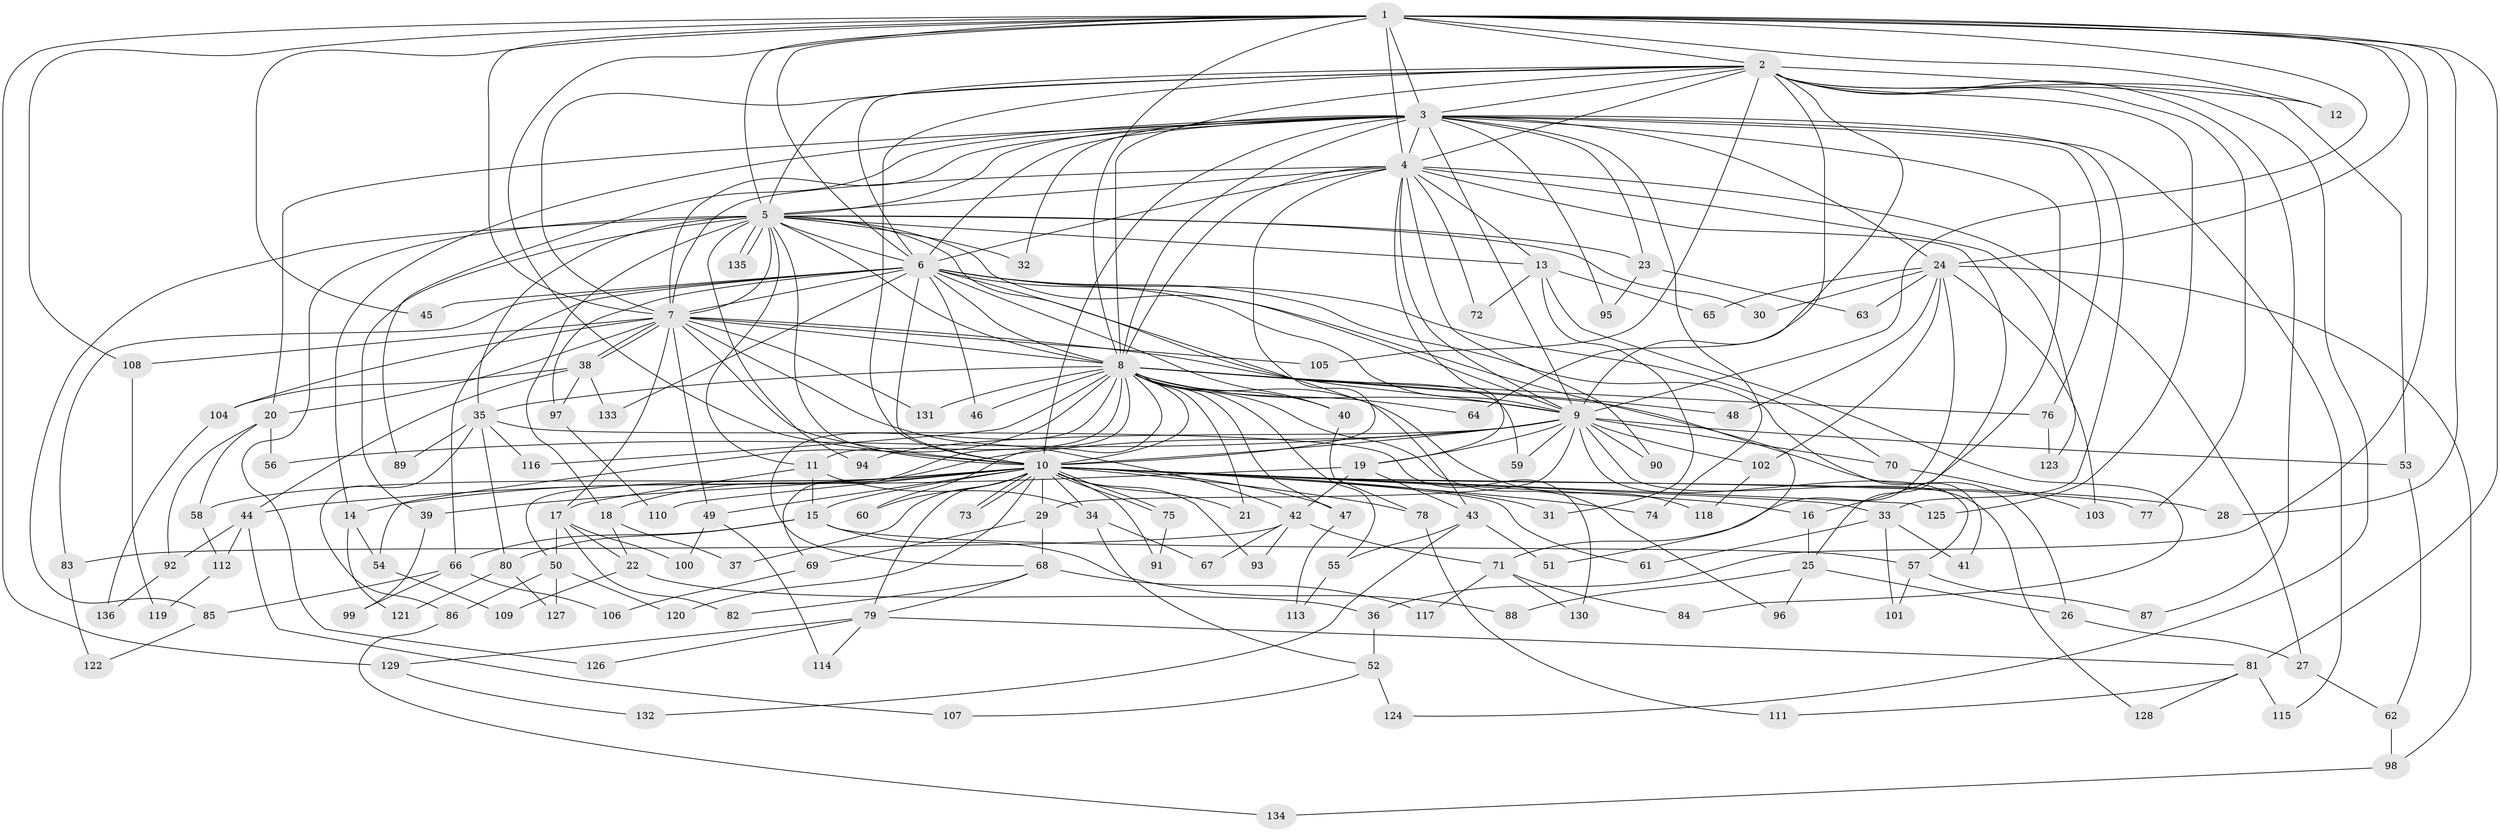 // coarse degree distribution, {19: 0.04040404040404041, 16: 0.010101010101010102, 20: 0.010101010101010102, 17: 0.010101010101010102, 23: 0.010101010101010102, 27: 0.010101010101010102, 34: 0.010101010101010102, 5: 0.0707070707070707, 2: 0.46464646464646464, 6: 0.050505050505050504, 4: 0.09090909090909091, 9: 0.010101010101010102, 3: 0.18181818181818182, 11: 0.010101010101010102, 8: 0.020202020202020204}
// Generated by graph-tools (version 1.1) at 2025/23/03/03/25 07:23:44]
// undirected, 136 vertices, 297 edges
graph export_dot {
graph [start="1"]
  node [color=gray90,style=filled];
  1;
  2;
  3;
  4;
  5;
  6;
  7;
  8;
  9;
  10;
  11;
  12;
  13;
  14;
  15;
  16;
  17;
  18;
  19;
  20;
  21;
  22;
  23;
  24;
  25;
  26;
  27;
  28;
  29;
  30;
  31;
  32;
  33;
  34;
  35;
  36;
  37;
  38;
  39;
  40;
  41;
  42;
  43;
  44;
  45;
  46;
  47;
  48;
  49;
  50;
  51;
  52;
  53;
  54;
  55;
  56;
  57;
  58;
  59;
  60;
  61;
  62;
  63;
  64;
  65;
  66;
  67;
  68;
  69;
  70;
  71;
  72;
  73;
  74;
  75;
  76;
  77;
  78;
  79;
  80;
  81;
  82;
  83;
  84;
  85;
  86;
  87;
  88;
  89;
  90;
  91;
  92;
  93;
  94;
  95;
  96;
  97;
  98;
  99;
  100;
  101;
  102;
  103;
  104;
  105;
  106;
  107;
  108;
  109;
  110;
  111;
  112;
  113;
  114;
  115;
  116;
  117;
  118;
  119;
  120;
  121;
  122;
  123;
  124;
  125;
  126;
  127;
  128;
  129;
  130;
  131;
  132;
  133;
  134;
  135;
  136;
  1 -- 2;
  1 -- 3;
  1 -- 4;
  1 -- 5;
  1 -- 6;
  1 -- 7;
  1 -- 8;
  1 -- 9;
  1 -- 10;
  1 -- 12;
  1 -- 24;
  1 -- 28;
  1 -- 36;
  1 -- 45;
  1 -- 81;
  1 -- 108;
  1 -- 129;
  2 -- 3;
  2 -- 4;
  2 -- 5;
  2 -- 6;
  2 -- 7;
  2 -- 8;
  2 -- 9;
  2 -- 10;
  2 -- 12;
  2 -- 53;
  2 -- 64;
  2 -- 77;
  2 -- 87;
  2 -- 105;
  2 -- 124;
  2 -- 125;
  3 -- 4;
  3 -- 5;
  3 -- 6;
  3 -- 7;
  3 -- 8;
  3 -- 9;
  3 -- 10;
  3 -- 14;
  3 -- 16;
  3 -- 20;
  3 -- 23;
  3 -- 24;
  3 -- 32;
  3 -- 33;
  3 -- 74;
  3 -- 76;
  3 -- 89;
  3 -- 95;
  3 -- 115;
  4 -- 5;
  4 -- 6;
  4 -- 7;
  4 -- 8;
  4 -- 9;
  4 -- 10;
  4 -- 13;
  4 -- 19;
  4 -- 25;
  4 -- 27;
  4 -- 72;
  4 -- 90;
  4 -- 123;
  5 -- 6;
  5 -- 7;
  5 -- 8;
  5 -- 9;
  5 -- 10;
  5 -- 11;
  5 -- 13;
  5 -- 18;
  5 -- 23;
  5 -- 30;
  5 -- 32;
  5 -- 35;
  5 -- 39;
  5 -- 43;
  5 -- 85;
  5 -- 94;
  5 -- 126;
  5 -- 135;
  5 -- 135;
  6 -- 7;
  6 -- 8;
  6 -- 9;
  6 -- 10;
  6 -- 40;
  6 -- 41;
  6 -- 45;
  6 -- 46;
  6 -- 51;
  6 -- 59;
  6 -- 66;
  6 -- 70;
  6 -- 83;
  6 -- 97;
  6 -- 133;
  7 -- 8;
  7 -- 9;
  7 -- 10;
  7 -- 17;
  7 -- 20;
  7 -- 38;
  7 -- 38;
  7 -- 42;
  7 -- 49;
  7 -- 104;
  7 -- 105;
  7 -- 108;
  7 -- 131;
  8 -- 9;
  8 -- 10;
  8 -- 11;
  8 -- 21;
  8 -- 26;
  8 -- 35;
  8 -- 40;
  8 -- 46;
  8 -- 47;
  8 -- 48;
  8 -- 54;
  8 -- 55;
  8 -- 60;
  8 -- 64;
  8 -- 68;
  8 -- 69;
  8 -- 76;
  8 -- 96;
  8 -- 116;
  8 -- 118;
  8 -- 131;
  9 -- 10;
  9 -- 19;
  9 -- 29;
  9 -- 50;
  9 -- 53;
  9 -- 56;
  9 -- 57;
  9 -- 59;
  9 -- 70;
  9 -- 90;
  9 -- 94;
  9 -- 102;
  9 -- 128;
  10 -- 14;
  10 -- 15;
  10 -- 16;
  10 -- 18;
  10 -- 21;
  10 -- 28;
  10 -- 29;
  10 -- 31;
  10 -- 33;
  10 -- 34;
  10 -- 37;
  10 -- 39;
  10 -- 47;
  10 -- 49;
  10 -- 58;
  10 -- 60;
  10 -- 61;
  10 -- 73;
  10 -- 73;
  10 -- 74;
  10 -- 75;
  10 -- 75;
  10 -- 77;
  10 -- 78;
  10 -- 79;
  10 -- 91;
  10 -- 93;
  10 -- 110;
  10 -- 120;
  10 -- 125;
  11 -- 15;
  11 -- 17;
  11 -- 34;
  13 -- 31;
  13 -- 65;
  13 -- 72;
  13 -- 84;
  14 -- 54;
  14 -- 121;
  15 -- 57;
  15 -- 66;
  15 -- 80;
  15 -- 88;
  16 -- 25;
  17 -- 22;
  17 -- 50;
  17 -- 82;
  17 -- 100;
  18 -- 22;
  18 -- 37;
  19 -- 42;
  19 -- 43;
  19 -- 44;
  20 -- 56;
  20 -- 58;
  20 -- 92;
  22 -- 36;
  22 -- 109;
  23 -- 63;
  23 -- 95;
  24 -- 30;
  24 -- 48;
  24 -- 63;
  24 -- 65;
  24 -- 71;
  24 -- 98;
  24 -- 102;
  24 -- 103;
  25 -- 26;
  25 -- 88;
  25 -- 96;
  26 -- 27;
  27 -- 62;
  29 -- 68;
  29 -- 69;
  33 -- 41;
  33 -- 61;
  33 -- 101;
  34 -- 52;
  34 -- 67;
  35 -- 80;
  35 -- 86;
  35 -- 89;
  35 -- 116;
  35 -- 130;
  36 -- 52;
  38 -- 44;
  38 -- 97;
  38 -- 104;
  38 -- 133;
  39 -- 99;
  40 -- 78;
  42 -- 67;
  42 -- 71;
  42 -- 83;
  42 -- 93;
  43 -- 51;
  43 -- 55;
  43 -- 132;
  44 -- 92;
  44 -- 107;
  44 -- 112;
  47 -- 113;
  49 -- 100;
  49 -- 114;
  50 -- 86;
  50 -- 120;
  50 -- 127;
  52 -- 107;
  52 -- 124;
  53 -- 62;
  54 -- 109;
  55 -- 113;
  57 -- 87;
  57 -- 101;
  58 -- 112;
  62 -- 98;
  66 -- 85;
  66 -- 99;
  66 -- 106;
  68 -- 79;
  68 -- 82;
  68 -- 117;
  69 -- 106;
  70 -- 103;
  71 -- 84;
  71 -- 117;
  71 -- 130;
  75 -- 91;
  76 -- 123;
  78 -- 111;
  79 -- 81;
  79 -- 114;
  79 -- 126;
  79 -- 129;
  80 -- 121;
  80 -- 127;
  81 -- 111;
  81 -- 115;
  81 -- 128;
  83 -- 122;
  85 -- 122;
  86 -- 134;
  92 -- 136;
  97 -- 110;
  98 -- 134;
  102 -- 118;
  104 -- 136;
  108 -- 119;
  112 -- 119;
  129 -- 132;
}
